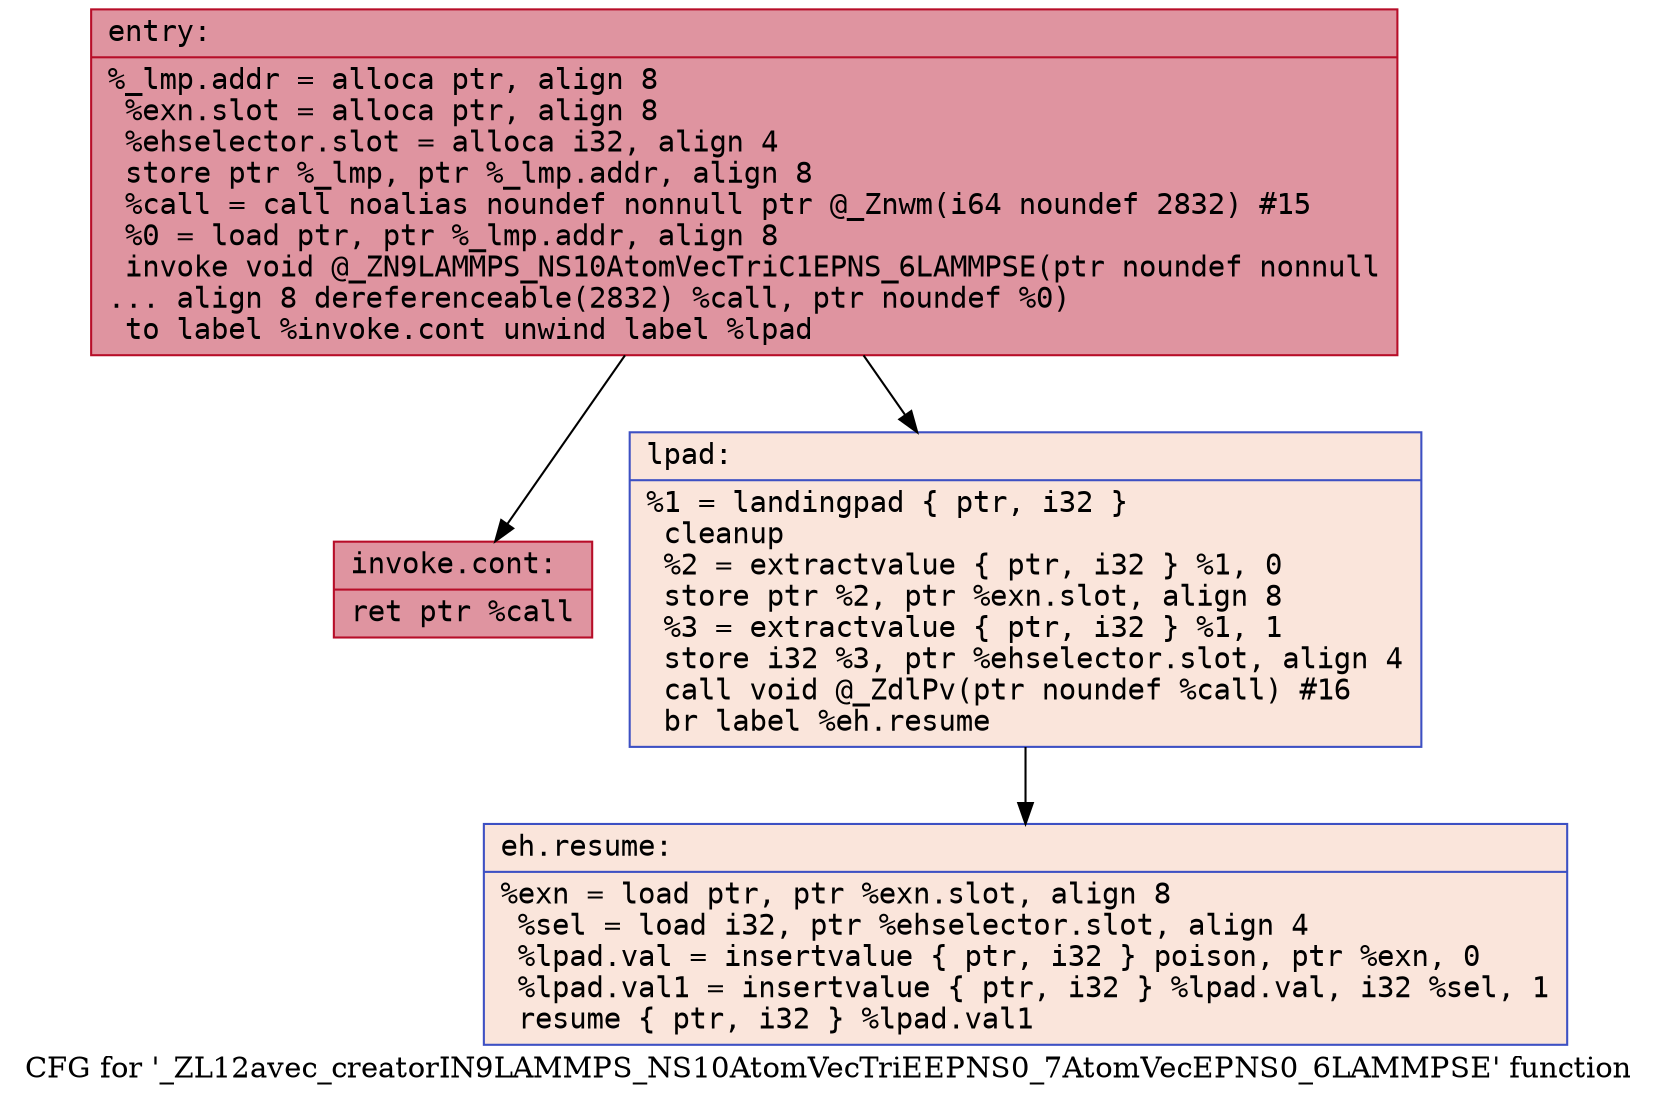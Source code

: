 digraph "CFG for '_ZL12avec_creatorIN9LAMMPS_NS10AtomVecTriEEPNS0_7AtomVecEPNS0_6LAMMPSE' function" {
	label="CFG for '_ZL12avec_creatorIN9LAMMPS_NS10AtomVecTriEEPNS0_7AtomVecEPNS0_6LAMMPSE' function";

	Node0x55aea8d984c0 [shape=record,color="#b70d28ff", style=filled, fillcolor="#b70d2870" fontname="Courier",label="{entry:\l|  %_lmp.addr = alloca ptr, align 8\l  %exn.slot = alloca ptr, align 8\l  %ehselector.slot = alloca i32, align 4\l  store ptr %_lmp, ptr %_lmp.addr, align 8\l  %call = call noalias noundef nonnull ptr @_Znwm(i64 noundef 2832) #15\l  %0 = load ptr, ptr %_lmp.addr, align 8\l  invoke void @_ZN9LAMMPS_NS10AtomVecTriC1EPNS_6LAMMPSE(ptr noundef nonnull\l... align 8 dereferenceable(2832) %call, ptr noundef %0)\l          to label %invoke.cont unwind label %lpad\l}"];
	Node0x55aea8d984c0 -> Node0x55aea8d98bc0[tooltip="entry -> invoke.cont\nProbability 100.00%" ];
	Node0x55aea8d984c0 -> Node0x55aea8d98ca0[tooltip="entry -> lpad\nProbability 0.00%" ];
	Node0x55aea8d98bc0 [shape=record,color="#b70d28ff", style=filled, fillcolor="#b70d2870" fontname="Courier",label="{invoke.cont:\l|  ret ptr %call\l}"];
	Node0x55aea8d98ca0 [shape=record,color="#3d50c3ff", style=filled, fillcolor="#f4c5ad70" fontname="Courier",label="{lpad:\l|  %1 = landingpad \{ ptr, i32 \}\l          cleanup\l  %2 = extractvalue \{ ptr, i32 \} %1, 0\l  store ptr %2, ptr %exn.slot, align 8\l  %3 = extractvalue \{ ptr, i32 \} %1, 1\l  store i32 %3, ptr %ehselector.slot, align 4\l  call void @_ZdlPv(ptr noundef %call) #16\l  br label %eh.resume\l}"];
	Node0x55aea8d98ca0 -> Node0x55aea8d99430[tooltip="lpad -> eh.resume\nProbability 100.00%" ];
	Node0x55aea8d99430 [shape=record,color="#3d50c3ff", style=filled, fillcolor="#f4c5ad70" fontname="Courier",label="{eh.resume:\l|  %exn = load ptr, ptr %exn.slot, align 8\l  %sel = load i32, ptr %ehselector.slot, align 4\l  %lpad.val = insertvalue \{ ptr, i32 \} poison, ptr %exn, 0\l  %lpad.val1 = insertvalue \{ ptr, i32 \} %lpad.val, i32 %sel, 1\l  resume \{ ptr, i32 \} %lpad.val1\l}"];
}
